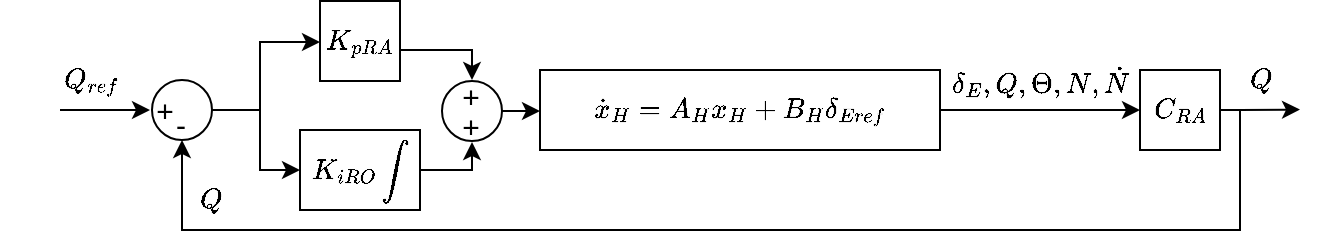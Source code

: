 <mxfile version="20.4.1" type="device"><diagram id="BTqglTxkiLxIiAVCjMsg" name="Page-1"><mxGraphModel dx="745" dy="624" grid="1" gridSize="10" guides="1" tooltips="1" connect="1" arrows="1" fold="1" page="1" pageScale="1" pageWidth="850" pageHeight="1100" math="1" shadow="0"><root><mxCell id="0"/><mxCell id="1" parent="0"/><mxCell id="DVgqLk-9vfnfV8y6L5Lv-12" style="edgeStyle=orthogonalEdgeStyle;rounded=0;orthogonalLoop=1;jettySize=auto;html=1;entryX=0;entryY=0.5;entryDx=0;entryDy=0;" parent="1" source="DVgqLk-9vfnfV8y6L5Lv-1" target="DVgqLk-9vfnfV8y6L5Lv-11" edge="1"><mxGeometry relative="1" as="geometry"/></mxCell><mxCell id="DVgqLk-9vfnfV8y6L5Lv-1" value="$$\dot{x}_{H} = A_{H} x_{H} + B_{H} \delta_{Eref}$$" style="rounded=0;whiteSpace=wrap;html=1;" parent="1" vertex="1"><mxGeometry x="380" y="440" width="200" height="40" as="geometry"/></mxCell><mxCell id="PKhzDgMZkAAM5QsuRUSP-11" style="edgeStyle=orthogonalEdgeStyle;rounded=0;orthogonalLoop=1;jettySize=auto;html=1;" edge="1" parent="1" source="DVgqLk-9vfnfV8y6L5Lv-2"><mxGeometry relative="1" as="geometry"><mxPoint x="346" y="445" as="targetPoint"/><Array as="points"><mxPoint x="346" y="430"/></Array></mxGeometry></mxCell><mxCell id="DVgqLk-9vfnfV8y6L5Lv-2" value="$$K_{pRA}$$" style="whiteSpace=wrap;html=1;" parent="1" vertex="1"><mxGeometry x="270" y="405.5" width="40" height="40" as="geometry"/></mxCell><mxCell id="DVgqLk-9vfnfV8y6L5Lv-9" style="edgeStyle=orthogonalEdgeStyle;rounded=0;orthogonalLoop=1;jettySize=auto;html=1;entryX=0;entryY=0.5;entryDx=0;entryDy=0;" parent="1" source="DVgqLk-9vfnfV8y6L5Lv-5" target="DVgqLk-9vfnfV8y6L5Lv-2" edge="1"><mxGeometry relative="1" as="geometry"><Array as="points"><mxPoint x="240" y="460"/><mxPoint x="240" y="426"/><mxPoint x="270" y="426"/></Array></mxGeometry></mxCell><mxCell id="PKhzDgMZkAAM5QsuRUSP-3" style="edgeStyle=orthogonalEdgeStyle;rounded=0;orthogonalLoop=1;jettySize=auto;html=1;entryX=0;entryY=0.5;entryDx=0;entryDy=0;" edge="1" parent="1" source="DVgqLk-9vfnfV8y6L5Lv-5" target="PKhzDgMZkAAM5QsuRUSP-1"><mxGeometry relative="1" as="geometry"><Array as="points"><mxPoint x="240" y="460"/><mxPoint x="240" y="490"/></Array></mxGeometry></mxCell><mxCell id="DVgqLk-9vfnfV8y6L5Lv-5" value="&lt;div style=&quot;font-size: 8px;&quot;&gt;&lt;br&gt;&lt;/div&gt;" style="ellipse;whiteSpace=wrap;html=1;aspect=fixed;align=left;" parent="1" vertex="1"><mxGeometry x="186" y="445" width="30" height="30" as="geometry"/></mxCell><mxCell id="DVgqLk-9vfnfV8y6L5Lv-6" value="+" style="text;html=1;align=center;verticalAlign=middle;resizable=0;points=[];autosize=1;strokeColor=none;fillColor=none;fontSize=15;" parent="1" vertex="1"><mxGeometry x="177" y="445" width="30" height="30" as="geometry"/></mxCell><mxCell id="DVgqLk-9vfnfV8y6L5Lv-7" value="-" style="text;html=1;align=center;verticalAlign=middle;resizable=0;points=[];autosize=1;strokeColor=none;fillColor=none;fontSize=15;" parent="1" vertex="1"><mxGeometry x="185" y="452" width="30" height="30" as="geometry"/></mxCell><mxCell id="DVgqLk-9vfnfV8y6L5Lv-14" style="edgeStyle=orthogonalEdgeStyle;rounded=0;orthogonalLoop=1;jettySize=auto;html=1;" parent="1" source="DVgqLk-9vfnfV8y6L5Lv-11" edge="1"><mxGeometry relative="1" as="geometry"><mxPoint x="201" y="475" as="targetPoint"/><Array as="points"><mxPoint x="730" y="460"/><mxPoint x="730" y="520"/><mxPoint x="201" y="520"/></Array></mxGeometry></mxCell><mxCell id="DVgqLk-9vfnfV8y6L5Lv-11" value="$$C_{RA}$$" style="whiteSpace=wrap;html=1;" parent="1" vertex="1"><mxGeometry x="680" y="440" width="40" height="40" as="geometry"/></mxCell><mxCell id="DVgqLk-9vfnfV8y6L5Lv-16" value="$$Q$$" style="text;html=1;align=center;verticalAlign=middle;resizable=0;points=[];autosize=1;strokeColor=none;fillColor=none;" parent="1" vertex="1"><mxGeometry x="185" y="490" width="60" height="30" as="geometry"/></mxCell><mxCell id="DVgqLk-9vfnfV8y6L5Lv-17" value="$$Q$$" style="text;html=1;align=center;verticalAlign=middle;resizable=0;points=[];autosize=1;strokeColor=none;fillColor=none;" parent="1" vertex="1"><mxGeometry x="710" y="430" width="60" height="30" as="geometry"/></mxCell><mxCell id="DVgqLk-9vfnfV8y6L5Lv-19" value="" style="endArrow=classic;html=1;rounded=0;" parent="1" edge="1"><mxGeometry width="50" height="50" relative="1" as="geometry"><mxPoint x="730" y="460" as="sourcePoint"/><mxPoint x="760" y="459.8" as="targetPoint"/></mxGeometry></mxCell><mxCell id="DVgqLk-9vfnfV8y6L5Lv-20" value="$$\delta_E,Q,\Theta,N,\dot{N}$$" style="text;html=1;align=center;verticalAlign=middle;resizable=0;points=[];autosize=1;strokeColor=none;fillColor=none;" parent="1" vertex="1"><mxGeometry x="530" y="430" width="200" height="30" as="geometry"/></mxCell><mxCell id="DVgqLk-9vfnfV8y6L5Lv-21" value="" style="endArrow=classic;html=1;rounded=0;" parent="1" edge="1"><mxGeometry width="50" height="50" relative="1" as="geometry"><mxPoint x="140" y="460" as="sourcePoint"/><mxPoint x="185" y="460" as="targetPoint"/></mxGeometry></mxCell><mxCell id="DVgqLk-9vfnfV8y6L5Lv-22" value="$$Q_{ref}$$" style="text;html=1;align=center;verticalAlign=middle;resizable=0;points=[];autosize=1;strokeColor=none;fillColor=none;" parent="1" vertex="1"><mxGeometry x="110" y="430" width="90" height="30" as="geometry"/></mxCell><mxCell id="PKhzDgMZkAAM5QsuRUSP-8" style="edgeStyle=orthogonalEdgeStyle;rounded=0;orthogonalLoop=1;jettySize=auto;html=1;" edge="1" parent="1" source="PKhzDgMZkAAM5QsuRUSP-1"><mxGeometry relative="1" as="geometry"><mxPoint x="346" y="476" as="targetPoint"/><Array as="points"><mxPoint x="346" y="490"/></Array></mxGeometry></mxCell><mxCell id="PKhzDgMZkAAM5QsuRUSP-1" value="$$K_{iRO} \int$$" style="whiteSpace=wrap;html=1;" vertex="1" parent="1"><mxGeometry x="260" y="470" width="60" height="40" as="geometry"/></mxCell><mxCell id="PKhzDgMZkAAM5QsuRUSP-16" style="edgeStyle=orthogonalEdgeStyle;rounded=0;orthogonalLoop=1;jettySize=auto;html=1;exitX=1;exitY=0.5;exitDx=0;exitDy=0;entryX=0;entryY=0.5;entryDx=0;entryDy=0;" edge="1" parent="1" source="PKhzDgMZkAAM5QsuRUSP-4" target="DVgqLk-9vfnfV8y6L5Lv-1"><mxGeometry relative="1" as="geometry"/></mxCell><mxCell id="PKhzDgMZkAAM5QsuRUSP-4" value="&lt;div style=&quot;font-size: 8px;&quot;&gt;&lt;br&gt;&lt;/div&gt;" style="ellipse;whiteSpace=wrap;html=1;aspect=fixed;align=left;" vertex="1" parent="1"><mxGeometry x="331" y="445.5" width="30" height="30" as="geometry"/></mxCell><mxCell id="PKhzDgMZkAAM5QsuRUSP-5" value="+" style="text;html=1;align=center;verticalAlign=middle;resizable=0;points=[];autosize=1;strokeColor=none;fillColor=none;fontSize=15;" vertex="1" parent="1"><mxGeometry x="330" y="437.5" width="30" height="30" as="geometry"/></mxCell><mxCell id="PKhzDgMZkAAM5QsuRUSP-6" value="+" style="text;html=1;align=center;verticalAlign=middle;resizable=0;points=[];autosize=1;strokeColor=none;fillColor=none;fontSize=15;" vertex="1" parent="1"><mxGeometry x="330" y="452.5" width="30" height="30" as="geometry"/></mxCell></root></mxGraphModel></diagram></mxfile>